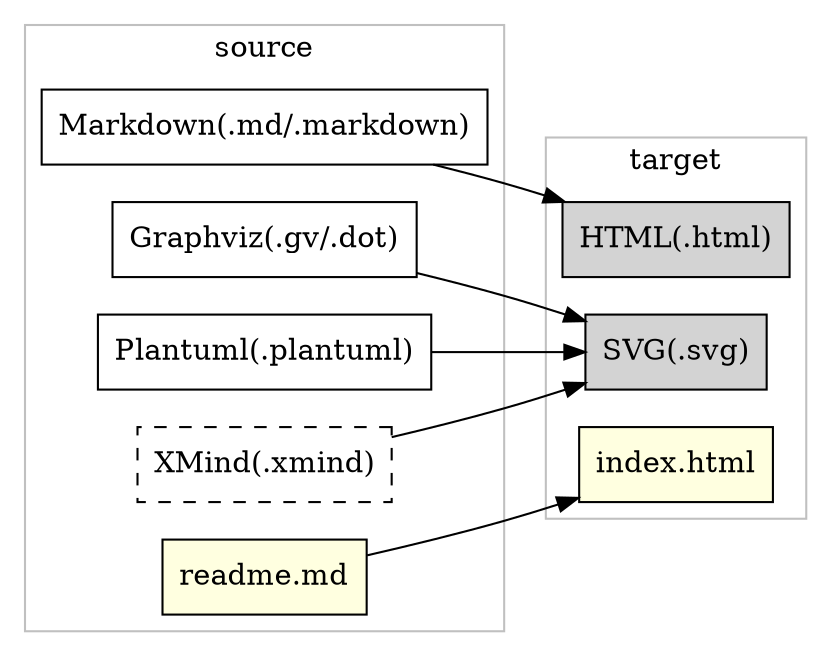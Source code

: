 digraph building_map {
  rankdir=LR;

  subgraph cluster_0 {
    color=grey;
		label="source";

		node[shape=box];
		"Markdown(.md/.markdown)" "Graphviz(.gv/.dot)" "Plantuml(.plantuml)";
		"XMind(.xmind)" [style=dashed];
		"readme.md" [style=filled,fillcolor=lightyellow];
	}

  subgraph cluster_1 {
    color=grey;
		label="target";

		node[style=filled,shape=box];
		"SVG(.svg)" "HTML(.html)";
		"index.html" [style=filled,fillcolor=lightyellow];
	}

	"XMind(.xmind)" -> "SVG(.svg)";
	"Plantuml(.plantuml)" -> "SVG(.svg)";
	"Graphviz(.gv/.dot)" -> "SVG(.svg)";
	"Markdown(.md/.markdown)" -> "HTML(.html)";
	"readme.md" -> "index.html"
}
